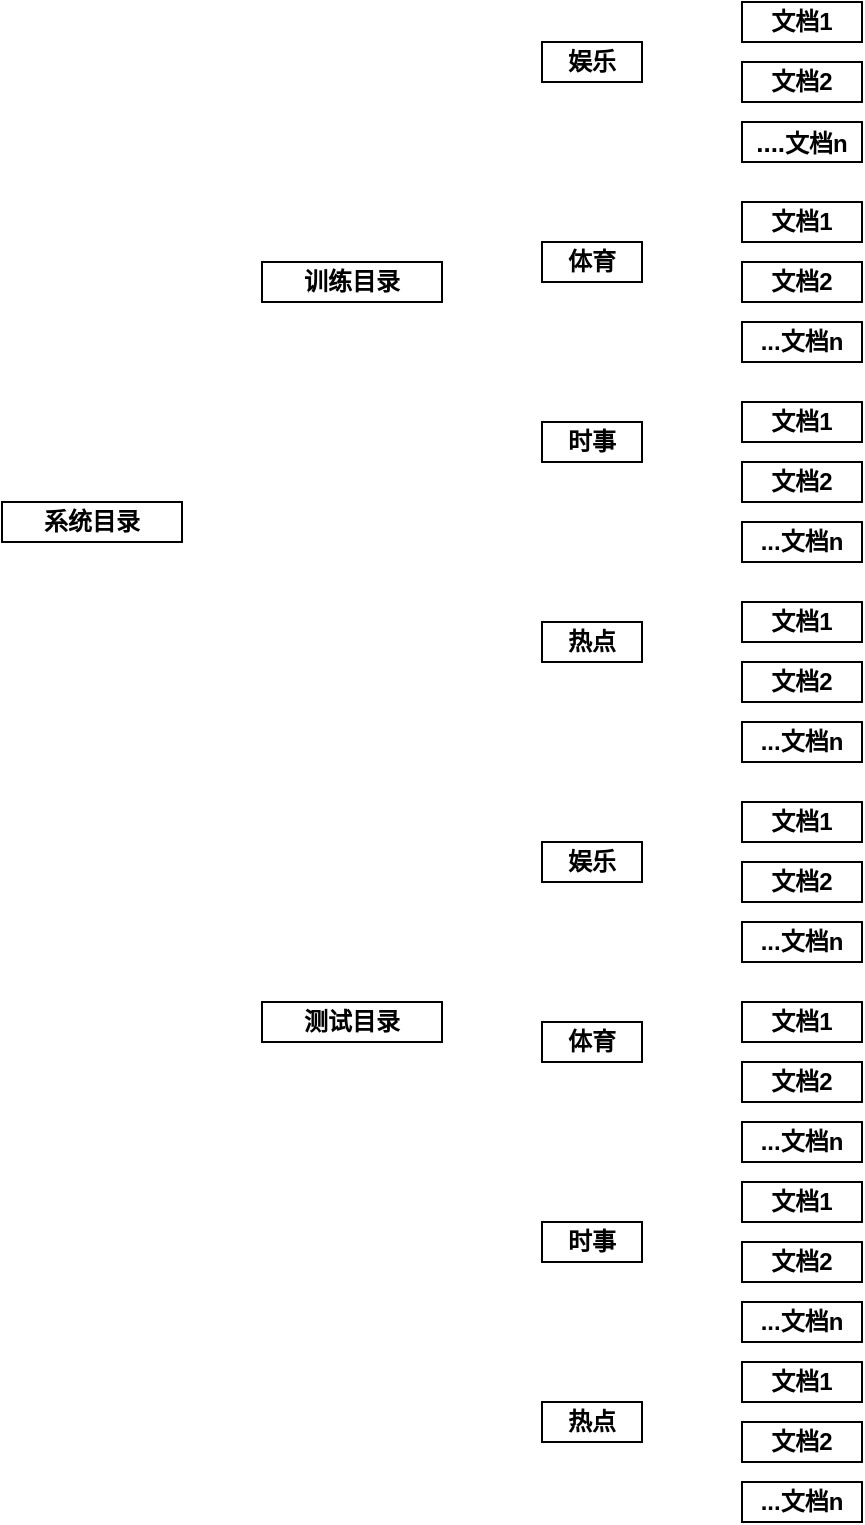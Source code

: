 <mxfile version="21.6.3" type="github">
  <diagram name="第 1 页" id="tZjiIvVyGuZXKppYPTmS">
    <mxGraphModel dx="1434" dy="755" grid="1" gridSize="10" guides="1" tooltips="1" connect="1" arrows="1" fold="1" page="1" pageScale="3" pageWidth="827" pageHeight="1169" math="0" shadow="0">
      <root>
        <mxCell id="0" />
        <mxCell id="1" parent="0" />
        <mxCell id="ZqoyViFeMAxRP_JBuJFi-1" value="&lt;b&gt;系统目录&lt;/b&gt;" style="rounded=0;whiteSpace=wrap;html=1;" vertex="1" parent="1">
          <mxGeometry x="10" y="270" width="90" height="20" as="geometry" />
        </mxCell>
        <mxCell id="ZqoyViFeMAxRP_JBuJFi-10" value="&lt;b&gt;训练目录&lt;/b&gt;" style="rounded=0;whiteSpace=wrap;html=1;" vertex="1" parent="1">
          <mxGeometry x="140" y="150" width="90" height="20" as="geometry" />
        </mxCell>
        <mxCell id="ZqoyViFeMAxRP_JBuJFi-11" value="&lt;b&gt;测试目录&lt;/b&gt;" style="rounded=0;whiteSpace=wrap;html=1;" vertex="1" parent="1">
          <mxGeometry x="140" y="520" width="90" height="20" as="geometry" />
        </mxCell>
        <mxCell id="ZqoyViFeMAxRP_JBuJFi-12" value="&lt;b&gt;娱乐&lt;/b&gt;" style="rounded=0;whiteSpace=wrap;html=1;" vertex="1" parent="1">
          <mxGeometry x="280" y="40" width="50" height="20" as="geometry" />
        </mxCell>
        <mxCell id="ZqoyViFeMAxRP_JBuJFi-13" value="&lt;b&gt;体育&lt;/b&gt;" style="rounded=0;whiteSpace=wrap;html=1;" vertex="1" parent="1">
          <mxGeometry x="280" y="140" width="50" height="20" as="geometry" />
        </mxCell>
        <mxCell id="ZqoyViFeMAxRP_JBuJFi-14" value="&lt;b&gt;时事&lt;/b&gt;" style="rounded=0;whiteSpace=wrap;html=1;" vertex="1" parent="1">
          <mxGeometry x="280" y="230" width="50" height="20" as="geometry" />
        </mxCell>
        <mxCell id="ZqoyViFeMAxRP_JBuJFi-16" value="&lt;b&gt;热点&lt;/b&gt;" style="rounded=0;whiteSpace=wrap;html=1;" vertex="1" parent="1">
          <mxGeometry x="280" y="330" width="50" height="20" as="geometry" />
        </mxCell>
        <mxCell id="ZqoyViFeMAxRP_JBuJFi-20" value="&lt;b&gt;文档1&lt;/b&gt;" style="rounded=0;whiteSpace=wrap;html=1;" vertex="1" parent="1">
          <mxGeometry x="380" y="20" width="60" height="20" as="geometry" />
        </mxCell>
        <mxCell id="ZqoyViFeMAxRP_JBuJFi-21" value="&lt;b&gt;文档2&lt;/b&gt;" style="rounded=0;whiteSpace=wrap;html=1;" vertex="1" parent="1">
          <mxGeometry x="380" y="50" width="60" height="20" as="geometry" />
        </mxCell>
        <mxCell id="ZqoyViFeMAxRP_JBuJFi-30" value="&lt;b&gt;&lt;font style=&quot;font-size: 13px;&quot;&gt;....&lt;/font&gt;文档n&lt;/b&gt;" style="rounded=0;whiteSpace=wrap;html=1;" vertex="1" parent="1">
          <mxGeometry x="380" y="80" width="60" height="20" as="geometry" />
        </mxCell>
        <mxCell id="ZqoyViFeMAxRP_JBuJFi-32" value="&lt;b&gt;文档1&lt;/b&gt;" style="rounded=0;whiteSpace=wrap;html=1;" vertex="1" parent="1">
          <mxGeometry x="380" y="120" width="60" height="20" as="geometry" />
        </mxCell>
        <mxCell id="ZqoyViFeMAxRP_JBuJFi-34" value="&lt;b&gt;...文档n&lt;/b&gt;" style="rounded=0;whiteSpace=wrap;html=1;" vertex="1" parent="1">
          <mxGeometry x="380" y="380" width="60" height="20" as="geometry" />
        </mxCell>
        <mxCell id="ZqoyViFeMAxRP_JBuJFi-39" value="&lt;b&gt;文档2&lt;/b&gt;" style="rounded=0;whiteSpace=wrap;html=1;" vertex="1" parent="1">
          <mxGeometry x="380" y="350" width="60" height="20" as="geometry" />
        </mxCell>
        <mxCell id="ZqoyViFeMAxRP_JBuJFi-43" value="&lt;b&gt;文档1&lt;/b&gt;" style="rounded=0;whiteSpace=wrap;html=1;" vertex="1" parent="1">
          <mxGeometry x="380" y="220" width="60" height="20" as="geometry" />
        </mxCell>
        <mxCell id="ZqoyViFeMAxRP_JBuJFi-44" value="&lt;b&gt;文档2&lt;/b&gt;" style="rounded=0;whiteSpace=wrap;html=1;" vertex="1" parent="1">
          <mxGeometry x="380" y="150" width="60" height="20" as="geometry" />
        </mxCell>
        <mxCell id="ZqoyViFeMAxRP_JBuJFi-45" value="&lt;b&gt;...文档n&lt;/b&gt;" style="rounded=0;whiteSpace=wrap;html=1;" vertex="1" parent="1">
          <mxGeometry x="380" y="180" width="60" height="20" as="geometry" />
        </mxCell>
        <mxCell id="ZqoyViFeMAxRP_JBuJFi-46" value="&lt;b&gt;文档1&lt;/b&gt;" style="rounded=0;whiteSpace=wrap;html=1;" vertex="1" parent="1">
          <mxGeometry x="380" y="320" width="60" height="20" as="geometry" />
        </mxCell>
        <mxCell id="ZqoyViFeMAxRP_JBuJFi-47" value="&lt;b&gt;文档2&lt;/b&gt;" style="rounded=0;whiteSpace=wrap;html=1;" vertex="1" parent="1">
          <mxGeometry x="380" y="250" width="60" height="20" as="geometry" />
        </mxCell>
        <mxCell id="ZqoyViFeMAxRP_JBuJFi-48" value="&lt;b&gt;...文档n&lt;/b&gt;" style="rounded=0;whiteSpace=wrap;html=1;" vertex="1" parent="1">
          <mxGeometry x="380" y="280" width="60" height="20" as="geometry" />
        </mxCell>
        <mxCell id="ZqoyViFeMAxRP_JBuJFi-64" value="&lt;b&gt;娱乐&lt;/b&gt;" style="rounded=0;whiteSpace=wrap;html=1;" vertex="1" parent="1">
          <mxGeometry x="280" y="440" width="50" height="20" as="geometry" />
        </mxCell>
        <mxCell id="ZqoyViFeMAxRP_JBuJFi-65" value="&lt;b&gt;体育&lt;/b&gt;" style="rounded=0;whiteSpace=wrap;html=1;" vertex="1" parent="1">
          <mxGeometry x="280" y="530" width="50" height="20" as="geometry" />
        </mxCell>
        <mxCell id="ZqoyViFeMAxRP_JBuJFi-66" value="&lt;b&gt;时事&lt;/b&gt;" style="rounded=0;whiteSpace=wrap;html=1;" vertex="1" parent="1">
          <mxGeometry x="280" y="630" width="50" height="20" as="geometry" />
        </mxCell>
        <mxCell id="ZqoyViFeMAxRP_JBuJFi-67" value="&lt;b&gt;热点&lt;/b&gt;" style="rounded=0;whiteSpace=wrap;html=1;" vertex="1" parent="1">
          <mxGeometry x="280" y="720" width="50" height="20" as="geometry" />
        </mxCell>
        <mxCell id="ZqoyViFeMAxRP_JBuJFi-68" value="&lt;b&gt;文档1&lt;/b&gt;" style="rounded=0;whiteSpace=wrap;html=1;" vertex="1" parent="1">
          <mxGeometry x="380" y="420" width="60" height="20" as="geometry" />
        </mxCell>
        <mxCell id="ZqoyViFeMAxRP_JBuJFi-69" value="&lt;b&gt;文档2&lt;/b&gt;" style="rounded=0;whiteSpace=wrap;html=1;" vertex="1" parent="1">
          <mxGeometry x="380" y="450" width="60" height="20" as="geometry" />
        </mxCell>
        <mxCell id="ZqoyViFeMAxRP_JBuJFi-70" value="&lt;b&gt;...文档n&lt;/b&gt;" style="rounded=0;whiteSpace=wrap;html=1;" vertex="1" parent="1">
          <mxGeometry x="380" y="480" width="60" height="20" as="geometry" />
        </mxCell>
        <mxCell id="ZqoyViFeMAxRP_JBuJFi-71" value="&lt;b&gt;文档1&lt;/b&gt;" style="rounded=0;whiteSpace=wrap;html=1;" vertex="1" parent="1">
          <mxGeometry x="380" y="520" width="60" height="20" as="geometry" />
        </mxCell>
        <mxCell id="ZqoyViFeMAxRP_JBuJFi-72" value="&lt;b&gt;文档2&lt;/b&gt;" style="rounded=0;whiteSpace=wrap;html=1;" vertex="1" parent="1">
          <mxGeometry x="380" y="550" width="60" height="20" as="geometry" />
        </mxCell>
        <mxCell id="ZqoyViFeMAxRP_JBuJFi-73" value="&lt;b&gt;...文档n&lt;/b&gt;" style="rounded=0;whiteSpace=wrap;html=1;" vertex="1" parent="1">
          <mxGeometry x="380" y="580" width="60" height="20" as="geometry" />
        </mxCell>
        <mxCell id="ZqoyViFeMAxRP_JBuJFi-74" value="&lt;b&gt;文档1&lt;/b&gt;" style="rounded=0;whiteSpace=wrap;html=1;" vertex="1" parent="1">
          <mxGeometry x="380" y="610" width="60" height="20" as="geometry" />
        </mxCell>
        <mxCell id="ZqoyViFeMAxRP_JBuJFi-75" value="&lt;b&gt;文档2&lt;/b&gt;" style="rounded=0;whiteSpace=wrap;html=1;" vertex="1" parent="1">
          <mxGeometry x="380" y="640" width="60" height="20" as="geometry" />
        </mxCell>
        <mxCell id="ZqoyViFeMAxRP_JBuJFi-76" value="&lt;b&gt;...文档n&lt;/b&gt;" style="rounded=0;whiteSpace=wrap;html=1;" vertex="1" parent="1">
          <mxGeometry x="380" y="670" width="60" height="20" as="geometry" />
        </mxCell>
        <mxCell id="ZqoyViFeMAxRP_JBuJFi-77" value="&lt;b&gt;文档1&lt;/b&gt;" style="rounded=0;whiteSpace=wrap;html=1;" vertex="1" parent="1">
          <mxGeometry x="380" y="700" width="60" height="20" as="geometry" />
        </mxCell>
        <mxCell id="ZqoyViFeMAxRP_JBuJFi-78" value="&lt;b&gt;文档2&lt;/b&gt;" style="rounded=0;whiteSpace=wrap;html=1;" vertex="1" parent="1">
          <mxGeometry x="380" y="730" width="60" height="20" as="geometry" />
        </mxCell>
        <mxCell id="ZqoyViFeMAxRP_JBuJFi-79" value="&lt;b&gt;...文档n&lt;/b&gt;" style="rounded=0;whiteSpace=wrap;html=1;" vertex="1" parent="1">
          <mxGeometry x="380" y="760" width="60" height="20" as="geometry" />
        </mxCell>
      </root>
    </mxGraphModel>
  </diagram>
</mxfile>
